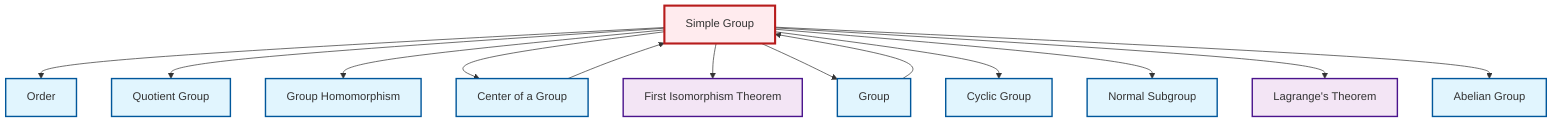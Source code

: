 graph TD
    classDef definition fill:#e1f5fe,stroke:#01579b,stroke-width:2px
    classDef theorem fill:#f3e5f5,stroke:#4a148c,stroke-width:2px
    classDef axiom fill:#fff3e0,stroke:#e65100,stroke-width:2px
    classDef example fill:#e8f5e9,stroke:#1b5e20,stroke-width:2px
    classDef current fill:#ffebee,stroke:#b71c1c,stroke-width:3px
    def-simple-group["Simple Group"]:::definition
    def-normal-subgroup["Normal Subgroup"]:::definition
    def-group["Group"]:::definition
    def-order["Order"]:::definition
    thm-lagrange["Lagrange's Theorem"]:::theorem
    def-homomorphism["Group Homomorphism"]:::definition
    def-abelian-group["Abelian Group"]:::definition
    def-cyclic-group["Cyclic Group"]:::definition
    thm-first-isomorphism["First Isomorphism Theorem"]:::theorem
    def-center-of-group["Center of a Group"]:::definition
    def-quotient-group["Quotient Group"]:::definition
    def-simple-group --> def-order
    def-simple-group --> def-quotient-group
    def-simple-group --> def-homomorphism
    def-group --> def-simple-group
    def-simple-group --> def-center-of-group
    def-simple-group --> thm-first-isomorphism
    def-simple-group --> def-group
    def-center-of-group --> def-simple-group
    def-simple-group --> def-cyclic-group
    def-simple-group --> def-normal-subgroup
    def-simple-group --> thm-lagrange
    def-simple-group --> def-abelian-group
    class def-simple-group current